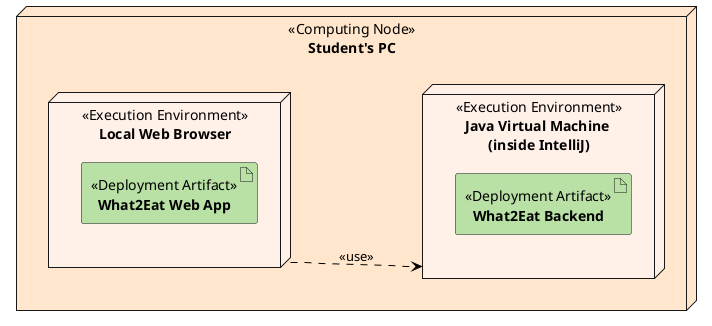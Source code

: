 @startuml deployment client
left to right direction
skinparam  {
    node {
        FontStyle normal
        BackgroundColor #ffe6cc
    }
    artifact {
        FontStyle normal
        BackgroundColor #b9e0a5
    }
}


node "**Student's PC**" <<Computing Node>> as a #ffe6cc{
    node "**Local Web Browser**" <<Execution Environment>> as b #fff0e8{
        artifact "**What2Eat Web App**" <<Deployment Artifact>>
    }
    node "**Java Virtual Machine** \n**(inside IntelliJ)**" <<Execution Environment>> as c #fff0e8{
        artifact "**What2Eat Backend**" <<Deployment Artifact>>
    }
}

b --> c #black;line.dashed;:<<use>>
'a -( : query weather 
'nicht abbildbar

@enduml